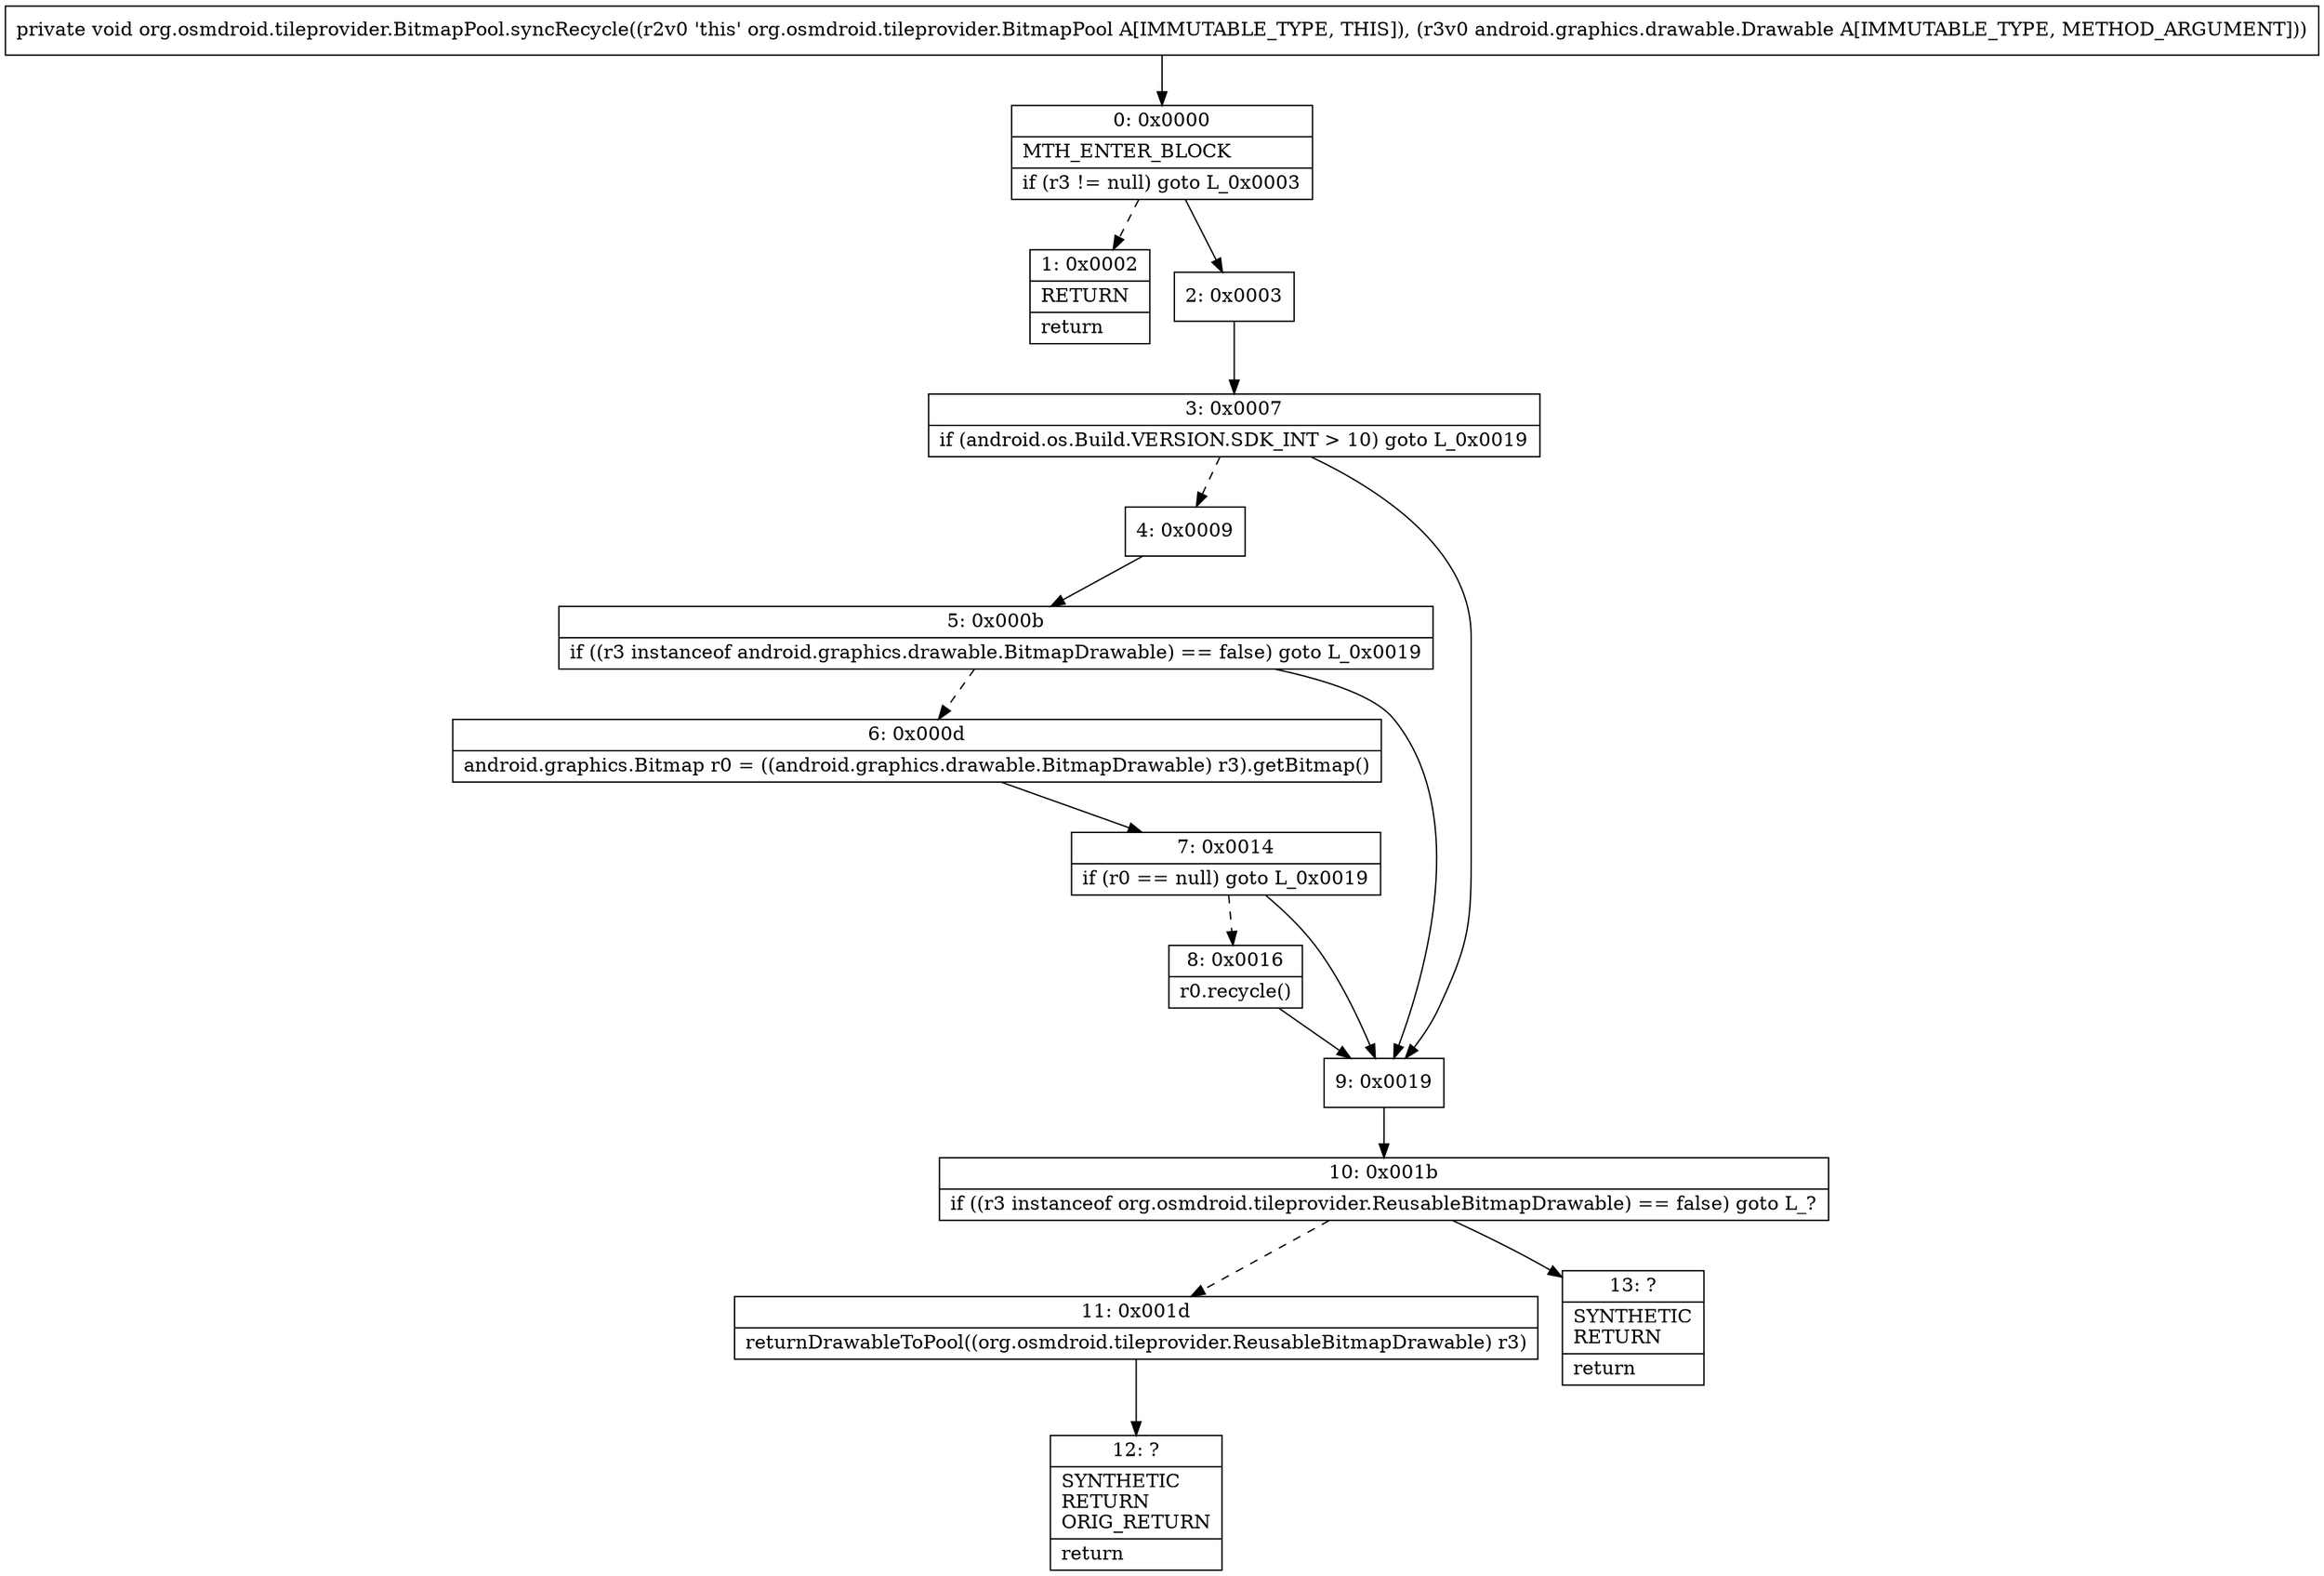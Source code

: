 digraph "CFG fororg.osmdroid.tileprovider.BitmapPool.syncRecycle(Landroid\/graphics\/drawable\/Drawable;)V" {
Node_0 [shape=record,label="{0\:\ 0x0000|MTH_ENTER_BLOCK\l|if (r3 != null) goto L_0x0003\l}"];
Node_1 [shape=record,label="{1\:\ 0x0002|RETURN\l|return\l}"];
Node_2 [shape=record,label="{2\:\ 0x0003}"];
Node_3 [shape=record,label="{3\:\ 0x0007|if (android.os.Build.VERSION.SDK_INT \> 10) goto L_0x0019\l}"];
Node_4 [shape=record,label="{4\:\ 0x0009}"];
Node_5 [shape=record,label="{5\:\ 0x000b|if ((r3 instanceof android.graphics.drawable.BitmapDrawable) == false) goto L_0x0019\l}"];
Node_6 [shape=record,label="{6\:\ 0x000d|android.graphics.Bitmap r0 = ((android.graphics.drawable.BitmapDrawable) r3).getBitmap()\l}"];
Node_7 [shape=record,label="{7\:\ 0x0014|if (r0 == null) goto L_0x0019\l}"];
Node_8 [shape=record,label="{8\:\ 0x0016|r0.recycle()\l}"];
Node_9 [shape=record,label="{9\:\ 0x0019}"];
Node_10 [shape=record,label="{10\:\ 0x001b|if ((r3 instanceof org.osmdroid.tileprovider.ReusableBitmapDrawable) == false) goto L_?\l}"];
Node_11 [shape=record,label="{11\:\ 0x001d|returnDrawableToPool((org.osmdroid.tileprovider.ReusableBitmapDrawable) r3)\l}"];
Node_12 [shape=record,label="{12\:\ ?|SYNTHETIC\lRETURN\lORIG_RETURN\l|return\l}"];
Node_13 [shape=record,label="{13\:\ ?|SYNTHETIC\lRETURN\l|return\l}"];
MethodNode[shape=record,label="{private void org.osmdroid.tileprovider.BitmapPool.syncRecycle((r2v0 'this' org.osmdroid.tileprovider.BitmapPool A[IMMUTABLE_TYPE, THIS]), (r3v0 android.graphics.drawable.Drawable A[IMMUTABLE_TYPE, METHOD_ARGUMENT])) }"];
MethodNode -> Node_0;
Node_0 -> Node_1[style=dashed];
Node_0 -> Node_2;
Node_2 -> Node_3;
Node_3 -> Node_4[style=dashed];
Node_3 -> Node_9;
Node_4 -> Node_5;
Node_5 -> Node_6[style=dashed];
Node_5 -> Node_9;
Node_6 -> Node_7;
Node_7 -> Node_8[style=dashed];
Node_7 -> Node_9;
Node_8 -> Node_9;
Node_9 -> Node_10;
Node_10 -> Node_11[style=dashed];
Node_10 -> Node_13;
Node_11 -> Node_12;
}

